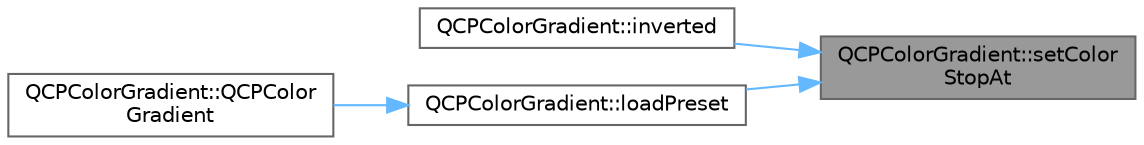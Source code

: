 digraph "QCPColorGradient::setColorStopAt"
{
 // LATEX_PDF_SIZE
  bgcolor="transparent";
  edge [fontname=Helvetica,fontsize=10,labelfontname=Helvetica,labelfontsize=10];
  node [fontname=Helvetica,fontsize=10,shape=box,height=0.2,width=0.4];
  rankdir="RL";
  Node1 [label="QCPColorGradient::setColor\lStopAt",height=0.2,width=0.4,color="gray40", fillcolor="grey60", style="filled", fontcolor="black",tooltip=" "];
  Node1 -> Node2 [dir="back",color="steelblue1",style="solid"];
  Node2 [label="QCPColorGradient::inverted",height=0.2,width=0.4,color="grey40", fillcolor="white", style="filled",URL="$class_q_c_p_color_gradient.html#a9f72f501de429829ec446333316decda",tooltip=" "];
  Node1 -> Node3 [dir="back",color="steelblue1",style="solid"];
  Node3 [label="QCPColorGradient::loadPreset",height=0.2,width=0.4,color="grey40", fillcolor="white", style="filled",URL="$class_q_c_p_color_gradient.html#aa0aeec1528241728b9671bf8e60b1622",tooltip=" "];
  Node3 -> Node4 [dir="back",color="steelblue1",style="solid"];
  Node4 [label="QCPColorGradient::QCPColor\lGradient",height=0.2,width=0.4,color="grey40", fillcolor="white", style="filled",URL="$class_q_c_p_color_gradient.html#a4e570b4004fd60bd135e52d685ed2b66",tooltip=" "];
}

